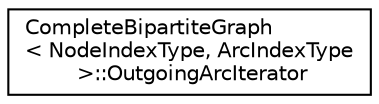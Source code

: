 digraph "Graphical Class Hierarchy"
{
 // LATEX_PDF_SIZE
  edge [fontname="Helvetica",fontsize="10",labelfontname="Helvetica",labelfontsize="10"];
  node [fontname="Helvetica",fontsize="10",shape=record];
  rankdir="LR";
  Node0 [label="CompleteBipartiteGraph\l\< NodeIndexType, ArcIndexType\l \>::OutgoingArcIterator",height=0.2,width=0.4,color="black", fillcolor="white", style="filled",URL="$classutil_1_1_complete_bipartite_graph_1_1_outgoing_arc_iterator.html",tooltip=" "];
}
